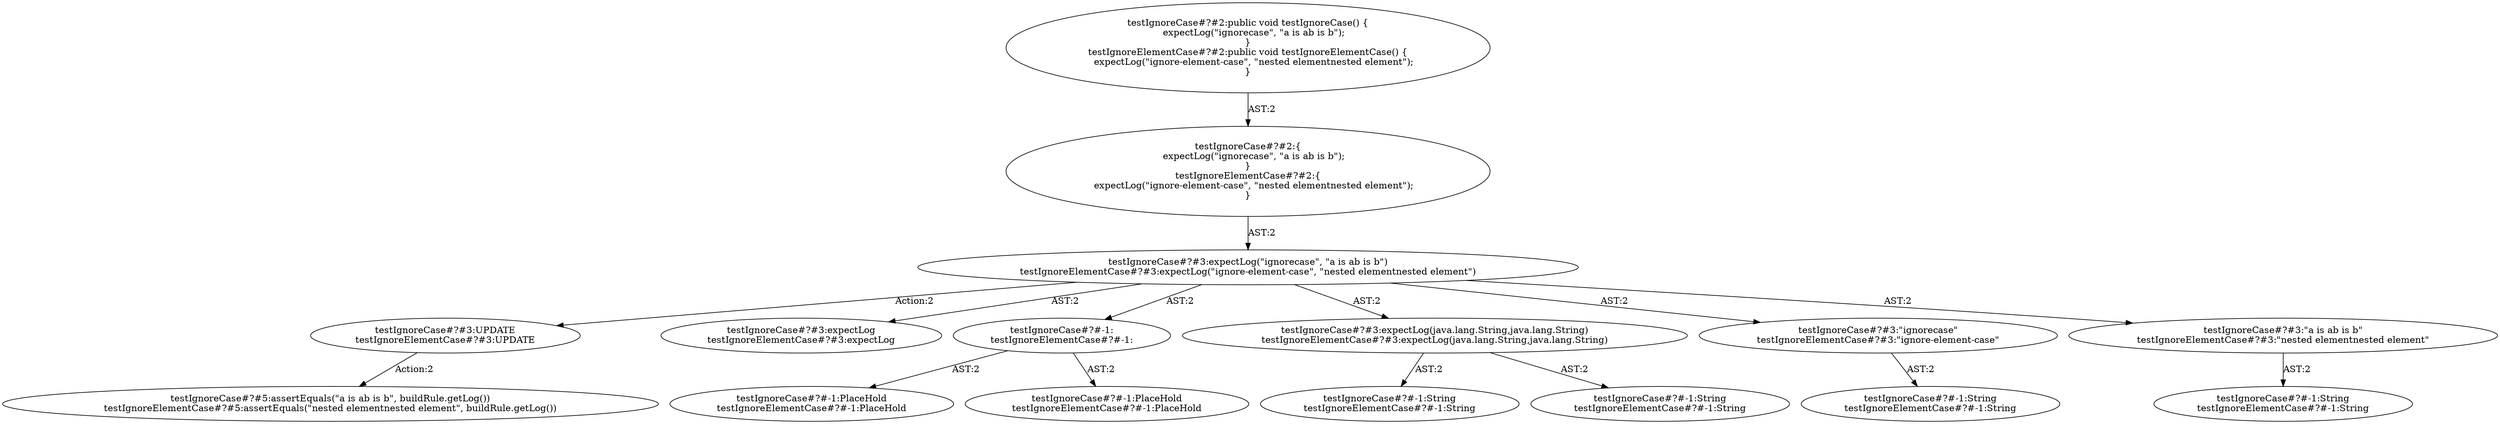 digraph "Pattern" {
0 [label="testIgnoreCase#?#3:UPDATE
testIgnoreElementCase#?#3:UPDATE" shape=ellipse]
1 [label="testIgnoreCase#?#3:expectLog(\"ignorecase\", \"a is ab is b\")
testIgnoreElementCase#?#3:expectLog(\"ignore-element-case\", \"nested elementnested element\")" shape=ellipse]
2 [label="testIgnoreCase#?#2:\{
    expectLog(\"ignorecase\", \"a is ab is b\");
\}
testIgnoreElementCase#?#2:\{
    expectLog(\"ignore-element-case\", \"nested elementnested element\");
\}" shape=ellipse]
3 [label="testIgnoreCase#?#2:public void testIgnoreCase() \{
    expectLog(\"ignorecase\", \"a is ab is b\");
\}
testIgnoreElementCase#?#2:public void testIgnoreElementCase() \{
    expectLog(\"ignore-element-case\", \"nested elementnested element\");
\}" shape=ellipse]
4 [label="testIgnoreCase#?#3:expectLog
testIgnoreElementCase#?#3:expectLog" shape=ellipse]
5 [label="testIgnoreCase#?#-1:
testIgnoreElementCase#?#-1:" shape=ellipse]
6 [label="testIgnoreCase#?#-1:PlaceHold
testIgnoreElementCase#?#-1:PlaceHold" shape=ellipse]
7 [label="testIgnoreCase#?#-1:PlaceHold
testIgnoreElementCase#?#-1:PlaceHold" shape=ellipse]
8 [label="testIgnoreCase#?#3:expectLog(java.lang.String,java.lang.String)
testIgnoreElementCase#?#3:expectLog(java.lang.String,java.lang.String)" shape=ellipse]
9 [label="testIgnoreCase#?#-1:String
testIgnoreElementCase#?#-1:String" shape=ellipse]
10 [label="testIgnoreCase#?#-1:String
testIgnoreElementCase#?#-1:String" shape=ellipse]
11 [label="testIgnoreCase#?#3:\"ignorecase\"
testIgnoreElementCase#?#3:\"ignore-element-case\"" shape=ellipse]
12 [label="testIgnoreCase#?#-1:String
testIgnoreElementCase#?#-1:String" shape=ellipse]
13 [label="testIgnoreCase#?#3:\"a is ab is b\"
testIgnoreElementCase#?#3:\"nested elementnested element\"" shape=ellipse]
14 [label="testIgnoreCase#?#-1:String
testIgnoreElementCase#?#-1:String" shape=ellipse]
15 [label="testIgnoreCase#?#5:assertEquals(\"a is ab is b\", buildRule.getLog())
testIgnoreElementCase#?#5:assertEquals(\"nested elementnested element\", buildRule.getLog())" shape=ellipse]
0 -> 15 [label="Action:2"];
1 -> 0 [label="Action:2"];
1 -> 4 [label="AST:2"];
1 -> 5 [label="AST:2"];
1 -> 8 [label="AST:2"];
1 -> 11 [label="AST:2"];
1 -> 13 [label="AST:2"];
2 -> 1 [label="AST:2"];
3 -> 2 [label="AST:2"];
5 -> 6 [label="AST:2"];
5 -> 7 [label="AST:2"];
8 -> 9 [label="AST:2"];
8 -> 10 [label="AST:2"];
11 -> 12 [label="AST:2"];
13 -> 14 [label="AST:2"];
}